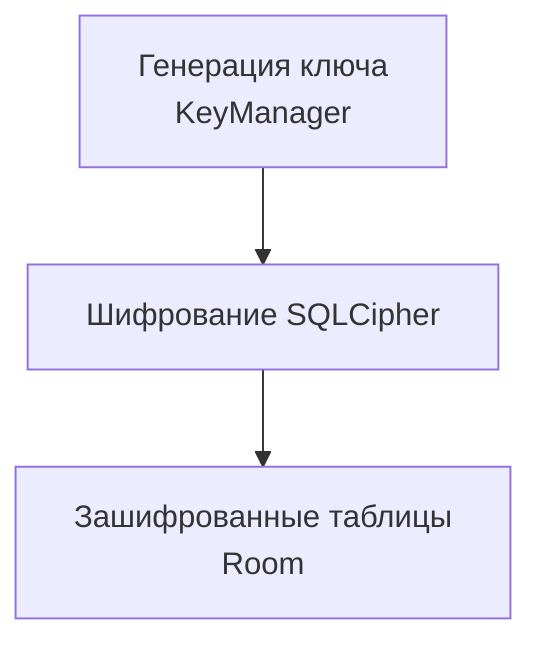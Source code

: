 %% SQLCipher шифрование базы
%% Генерация ключа, шифрование, хранение зашифрованных таблиц.
graph TD
    A[Генерация ключа<br>KeyManager] --> B[Шифрование SQLCipher]
    B --> C[Зашифрованные таблицы<br>Room]